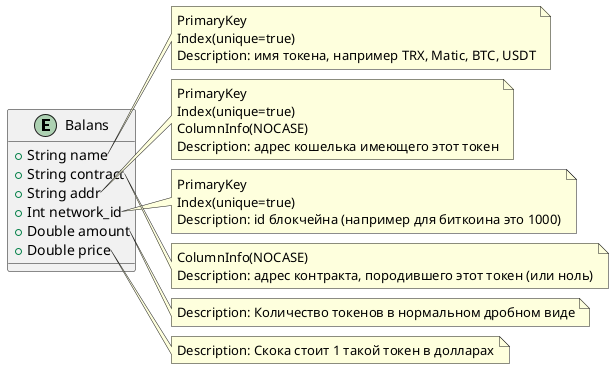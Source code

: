 @startuml
entity Balans {
    +String name
    +String contract
    +String addr
    +Int network_id
    +Double amount
    +Double price
}

' Annotations and additional metadata
note right of Balans::name
  PrimaryKey
  Index(unique=true)
  Description: имя токена, например TRX, Matic, BTC, USDT
end note

note right of Balans::addr
  PrimaryKey
  Index(unique=true)
  ColumnInfo(NOCASE)
  Description: адрес кошелька имеющего этот токен
end note

note right of Balans::network_id
  PrimaryKey
  Index(unique=true)
  Description: id блокчейна (например для биткоина это 1000)
end note

note right of Balans::contract
  ColumnInfo(NOCASE)
  Description: адрес контракта, породившего этот токен (или ноль)
end note

note right of Balans::amount
  Description: Количество токенов в нормальном дробном виде
end note

note right of Balans::price
  Description: Скока стоит 1 такой токен в долларах
end note
@enduml
